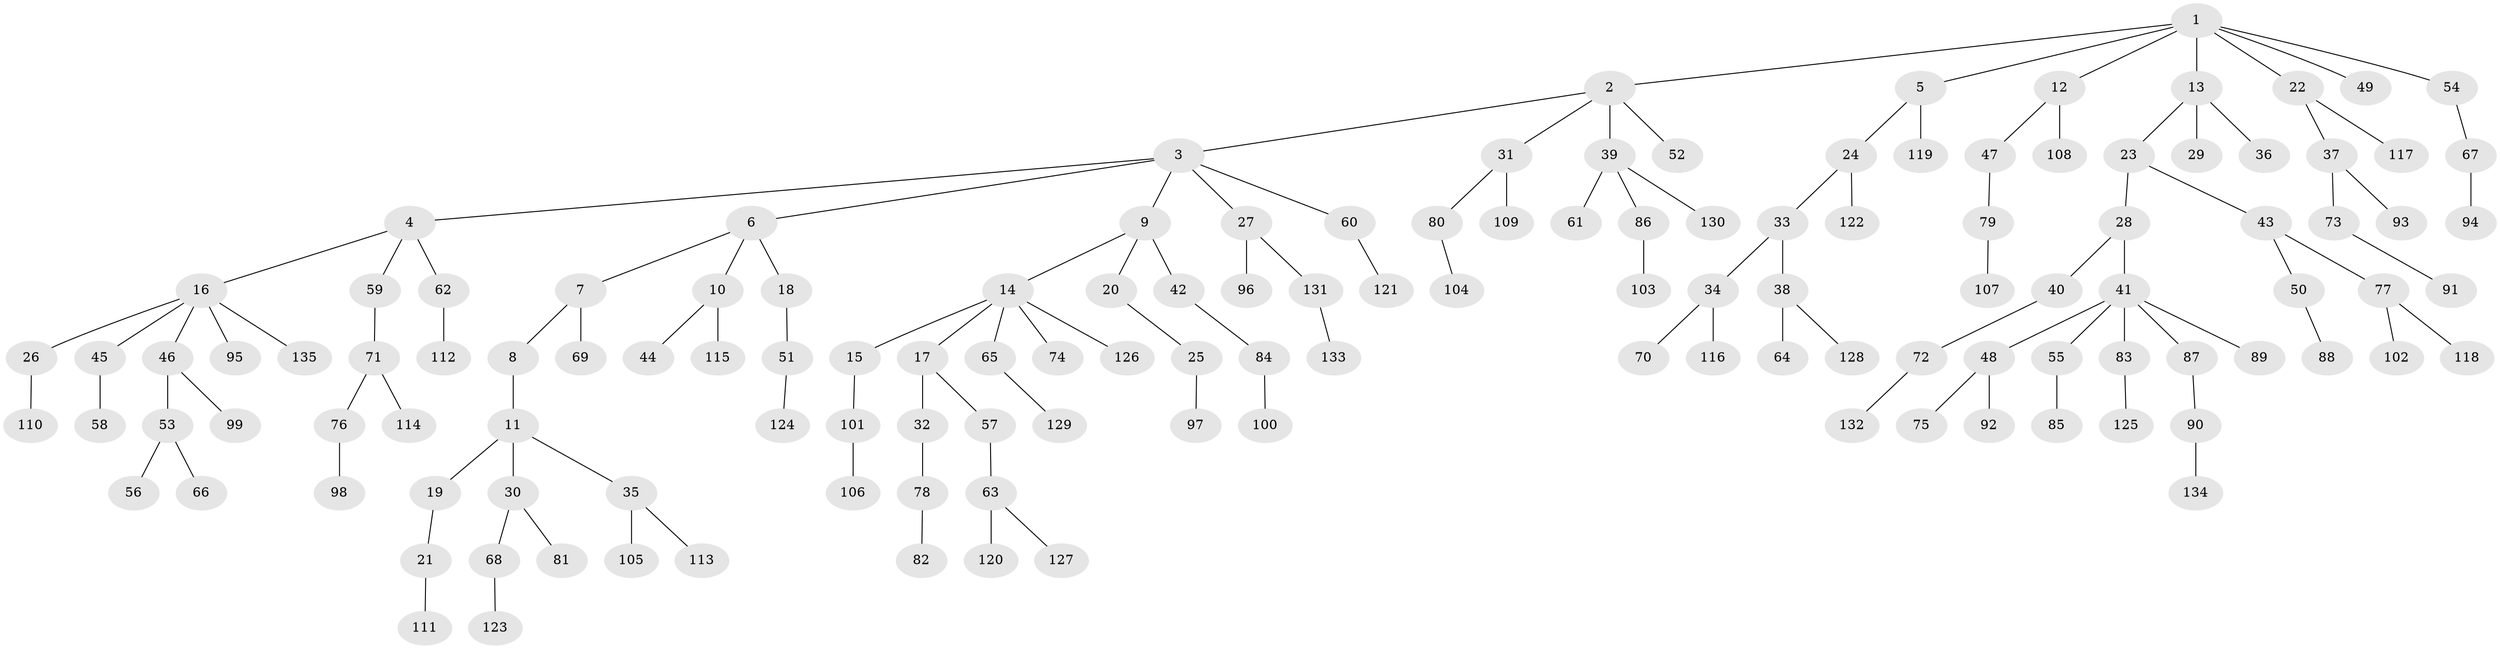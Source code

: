 // Generated by graph-tools (version 1.1) at 2025/36/03/09/25 02:36:29]
// undirected, 135 vertices, 134 edges
graph export_dot {
graph [start="1"]
  node [color=gray90,style=filled];
  1;
  2;
  3;
  4;
  5;
  6;
  7;
  8;
  9;
  10;
  11;
  12;
  13;
  14;
  15;
  16;
  17;
  18;
  19;
  20;
  21;
  22;
  23;
  24;
  25;
  26;
  27;
  28;
  29;
  30;
  31;
  32;
  33;
  34;
  35;
  36;
  37;
  38;
  39;
  40;
  41;
  42;
  43;
  44;
  45;
  46;
  47;
  48;
  49;
  50;
  51;
  52;
  53;
  54;
  55;
  56;
  57;
  58;
  59;
  60;
  61;
  62;
  63;
  64;
  65;
  66;
  67;
  68;
  69;
  70;
  71;
  72;
  73;
  74;
  75;
  76;
  77;
  78;
  79;
  80;
  81;
  82;
  83;
  84;
  85;
  86;
  87;
  88;
  89;
  90;
  91;
  92;
  93;
  94;
  95;
  96;
  97;
  98;
  99;
  100;
  101;
  102;
  103;
  104;
  105;
  106;
  107;
  108;
  109;
  110;
  111;
  112;
  113;
  114;
  115;
  116;
  117;
  118;
  119;
  120;
  121;
  122;
  123;
  124;
  125;
  126;
  127;
  128;
  129;
  130;
  131;
  132;
  133;
  134;
  135;
  1 -- 2;
  1 -- 5;
  1 -- 12;
  1 -- 13;
  1 -- 22;
  1 -- 49;
  1 -- 54;
  2 -- 3;
  2 -- 31;
  2 -- 39;
  2 -- 52;
  3 -- 4;
  3 -- 6;
  3 -- 9;
  3 -- 27;
  3 -- 60;
  4 -- 16;
  4 -- 59;
  4 -- 62;
  5 -- 24;
  5 -- 119;
  6 -- 7;
  6 -- 10;
  6 -- 18;
  7 -- 8;
  7 -- 69;
  8 -- 11;
  9 -- 14;
  9 -- 20;
  9 -- 42;
  10 -- 44;
  10 -- 115;
  11 -- 19;
  11 -- 30;
  11 -- 35;
  12 -- 47;
  12 -- 108;
  13 -- 23;
  13 -- 29;
  13 -- 36;
  14 -- 15;
  14 -- 17;
  14 -- 65;
  14 -- 74;
  14 -- 126;
  15 -- 101;
  16 -- 26;
  16 -- 45;
  16 -- 46;
  16 -- 95;
  16 -- 135;
  17 -- 32;
  17 -- 57;
  18 -- 51;
  19 -- 21;
  20 -- 25;
  21 -- 111;
  22 -- 37;
  22 -- 117;
  23 -- 28;
  23 -- 43;
  24 -- 33;
  24 -- 122;
  25 -- 97;
  26 -- 110;
  27 -- 96;
  27 -- 131;
  28 -- 40;
  28 -- 41;
  30 -- 68;
  30 -- 81;
  31 -- 80;
  31 -- 109;
  32 -- 78;
  33 -- 34;
  33 -- 38;
  34 -- 70;
  34 -- 116;
  35 -- 105;
  35 -- 113;
  37 -- 73;
  37 -- 93;
  38 -- 64;
  38 -- 128;
  39 -- 61;
  39 -- 86;
  39 -- 130;
  40 -- 72;
  41 -- 48;
  41 -- 55;
  41 -- 83;
  41 -- 87;
  41 -- 89;
  42 -- 84;
  43 -- 50;
  43 -- 77;
  45 -- 58;
  46 -- 53;
  46 -- 99;
  47 -- 79;
  48 -- 75;
  48 -- 92;
  50 -- 88;
  51 -- 124;
  53 -- 56;
  53 -- 66;
  54 -- 67;
  55 -- 85;
  57 -- 63;
  59 -- 71;
  60 -- 121;
  62 -- 112;
  63 -- 120;
  63 -- 127;
  65 -- 129;
  67 -- 94;
  68 -- 123;
  71 -- 76;
  71 -- 114;
  72 -- 132;
  73 -- 91;
  76 -- 98;
  77 -- 102;
  77 -- 118;
  78 -- 82;
  79 -- 107;
  80 -- 104;
  83 -- 125;
  84 -- 100;
  86 -- 103;
  87 -- 90;
  90 -- 134;
  101 -- 106;
  131 -- 133;
}
